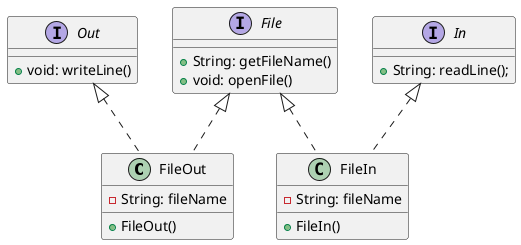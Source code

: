 @startuml
'https://plantuml.com/class-diagram

class FileOut implements Out, File{
    -String: fileName

    +FileOut()
}

class FileIn implements In, File {
    -String: fileName

    +FileIn()
}

interface Out {
    +void: writeLine()
}

interface In {
    +String: readLine();
}

interface File {
    +String: getFileName()
    +void: openFile()
}






@enduml